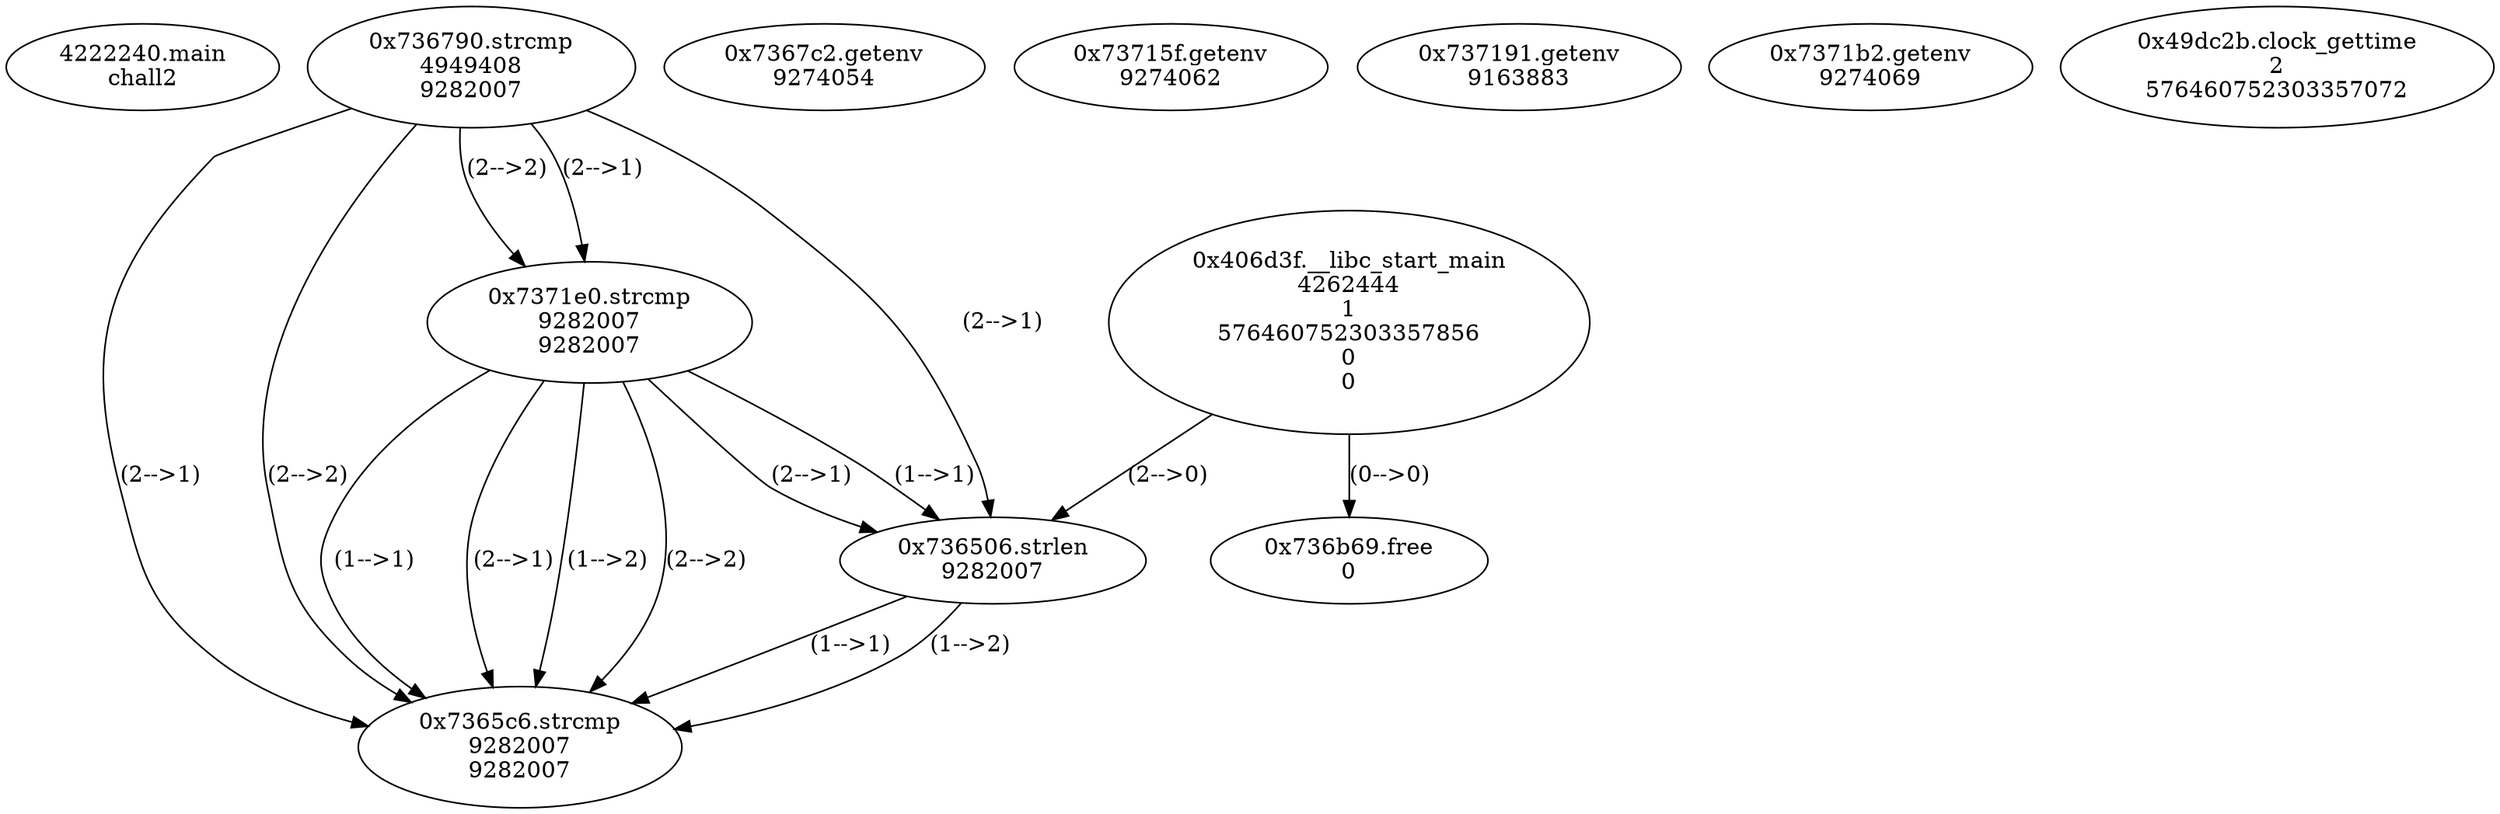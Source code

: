 // Global SCDG with merge call
digraph {
	0 [label="4222240.main
chall2"]
	1 [label="0x406d3f.__libc_start_main
4262444
1
576460752303357856
0
0"]
	2 [label="0x736790.strcmp
4949408
9282007"]
	3 [label="0x7367c2.getenv
9274054"]
	4 [label="0x73715f.getenv
9274062"]
	5 [label="0x737191.getenv
9163883"]
	6 [label="0x7371b2.getenv
9274069"]
	7 [label="0x7371e0.strcmp
9282007
9282007"]
	2 -> 7 [label="(2-->1)"]
	2 -> 7 [label="(2-->2)"]
	8 [label="0x736506.strlen
9282007"]
	2 -> 8 [label="(2-->1)"]
	7 -> 8 [label="(1-->1)"]
	7 -> 8 [label="(2-->1)"]
	1 -> 8 [label="(2-->0)"]
	9 [label="0x7365c6.strcmp
9282007
9282007"]
	2 -> 9 [label="(2-->1)"]
	7 -> 9 [label="(1-->1)"]
	7 -> 9 [label="(2-->1)"]
	8 -> 9 [label="(1-->1)"]
	2 -> 9 [label="(2-->2)"]
	7 -> 9 [label="(1-->2)"]
	7 -> 9 [label="(2-->2)"]
	8 -> 9 [label="(1-->2)"]
	10 [label="0x736b69.free
0"]
	1 -> 10 [label="(0-->0)"]
	11 [label="0x49dc2b.clock_gettime
2
576460752303357072"]
}

